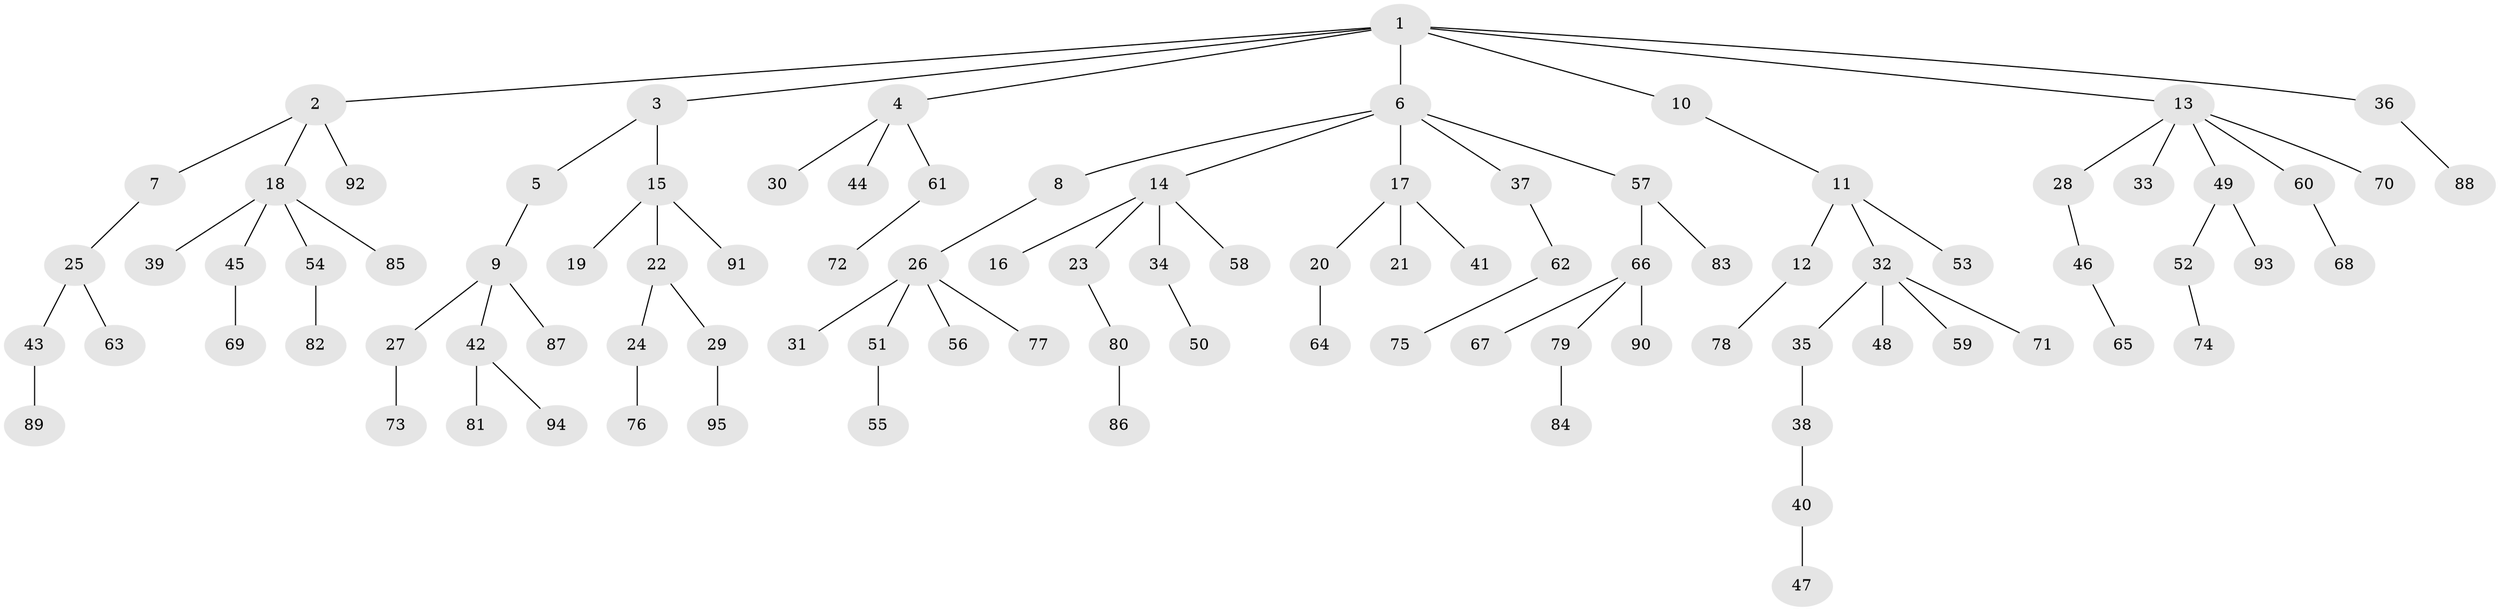 // Generated by graph-tools (version 1.1) at 2025/15/03/09/25 04:15:21]
// undirected, 95 vertices, 94 edges
graph export_dot {
graph [start="1"]
  node [color=gray90,style=filled];
  1;
  2;
  3;
  4;
  5;
  6;
  7;
  8;
  9;
  10;
  11;
  12;
  13;
  14;
  15;
  16;
  17;
  18;
  19;
  20;
  21;
  22;
  23;
  24;
  25;
  26;
  27;
  28;
  29;
  30;
  31;
  32;
  33;
  34;
  35;
  36;
  37;
  38;
  39;
  40;
  41;
  42;
  43;
  44;
  45;
  46;
  47;
  48;
  49;
  50;
  51;
  52;
  53;
  54;
  55;
  56;
  57;
  58;
  59;
  60;
  61;
  62;
  63;
  64;
  65;
  66;
  67;
  68;
  69;
  70;
  71;
  72;
  73;
  74;
  75;
  76;
  77;
  78;
  79;
  80;
  81;
  82;
  83;
  84;
  85;
  86;
  87;
  88;
  89;
  90;
  91;
  92;
  93;
  94;
  95;
  1 -- 2;
  1 -- 3;
  1 -- 4;
  1 -- 6;
  1 -- 10;
  1 -- 13;
  1 -- 36;
  2 -- 7;
  2 -- 18;
  2 -- 92;
  3 -- 5;
  3 -- 15;
  4 -- 30;
  4 -- 44;
  4 -- 61;
  5 -- 9;
  6 -- 8;
  6 -- 14;
  6 -- 17;
  6 -- 37;
  6 -- 57;
  7 -- 25;
  8 -- 26;
  9 -- 27;
  9 -- 42;
  9 -- 87;
  10 -- 11;
  11 -- 12;
  11 -- 32;
  11 -- 53;
  12 -- 78;
  13 -- 28;
  13 -- 33;
  13 -- 49;
  13 -- 60;
  13 -- 70;
  14 -- 16;
  14 -- 23;
  14 -- 34;
  14 -- 58;
  15 -- 19;
  15 -- 22;
  15 -- 91;
  17 -- 20;
  17 -- 21;
  17 -- 41;
  18 -- 39;
  18 -- 45;
  18 -- 54;
  18 -- 85;
  20 -- 64;
  22 -- 24;
  22 -- 29;
  23 -- 80;
  24 -- 76;
  25 -- 43;
  25 -- 63;
  26 -- 31;
  26 -- 51;
  26 -- 56;
  26 -- 77;
  27 -- 73;
  28 -- 46;
  29 -- 95;
  32 -- 35;
  32 -- 48;
  32 -- 59;
  32 -- 71;
  34 -- 50;
  35 -- 38;
  36 -- 88;
  37 -- 62;
  38 -- 40;
  40 -- 47;
  42 -- 81;
  42 -- 94;
  43 -- 89;
  45 -- 69;
  46 -- 65;
  49 -- 52;
  49 -- 93;
  51 -- 55;
  52 -- 74;
  54 -- 82;
  57 -- 66;
  57 -- 83;
  60 -- 68;
  61 -- 72;
  62 -- 75;
  66 -- 67;
  66 -- 79;
  66 -- 90;
  79 -- 84;
  80 -- 86;
}
